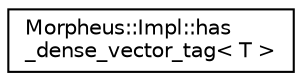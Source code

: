digraph "Graphical Class Hierarchy"
{
 // LATEX_PDF_SIZE
  edge [fontname="Helvetica",fontsize="10",labelfontname="Helvetica",labelfontsize="10"];
  node [fontname="Helvetica",fontsize="10",shape=record];
  rankdir="LR";
  Node0 [label="Morpheus::Impl::has\l_dense_vector_tag\< T \>",height=0.2,width=0.4,color="black", fillcolor="white", style="filled",URL="$classMorpheus_1_1Impl_1_1has__dense__vector__tag.html",tooltip="Checks if the given type T has a valid Dense Vector Tag i.e has a tag member trait that is a derived ..."];
}
